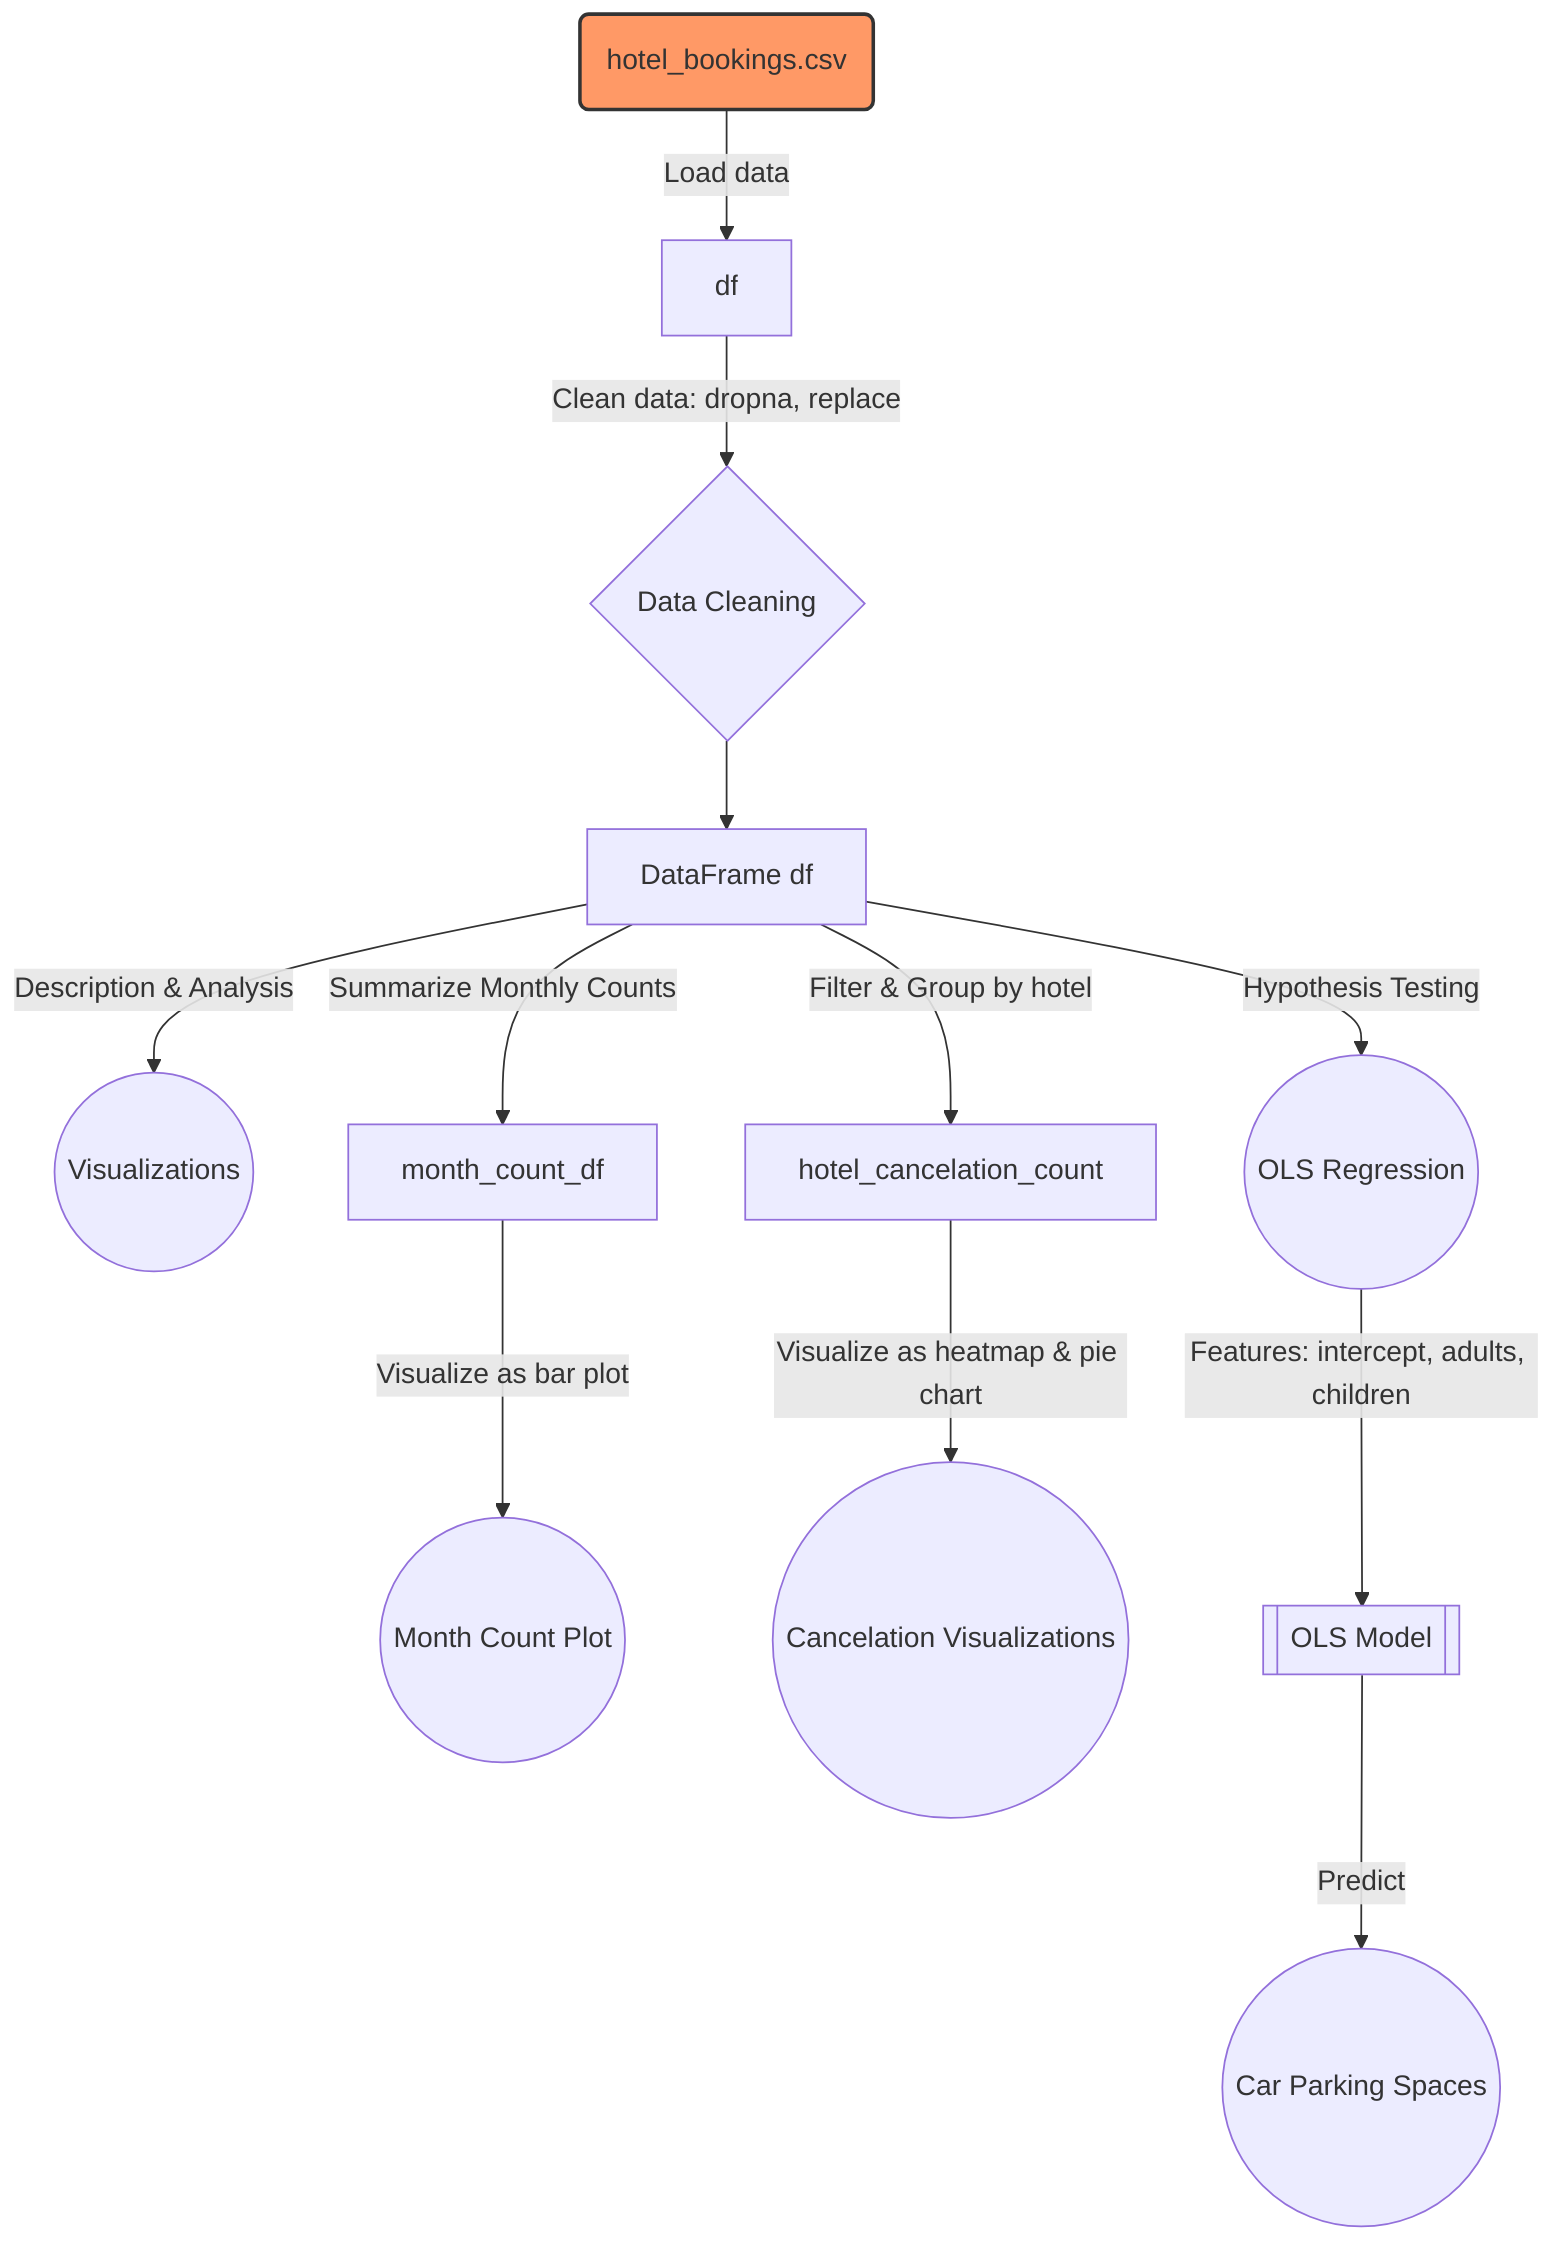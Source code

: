 flowchart TD
    %% Node for the CSV data source
    A(hotel_bookings.csv):::dataSource -->|Load data| B[df]
    
    %% Node for data cleaning process
    B -->|Clean data: dropna, replace| C{Data Cleaning}
    
    %% Node for processed DataFrame
    C --> D[DataFrame df]
    
    %% Analysis and visualization stages
    D -->|Description & Analysis| E((Visualizations))
    D -->|Hypothesis Testing| F((OLS Regression))
    
    %% Month count DataFrame creation and usage
    D -->|Summarize Monthly Counts| G[month_count_df]
    G -->|Visualize as bar plot| H((Month Count Plot))
    
    %% Hotel cancelation count DataFrame creation and usage
    D -->|Filter & Group by hotel| I[hotel_cancelation_count]
    I -->|Visualize as heatmap & pie chart| J((Cancelation Visualizations))
    
    %% OLS Regression Model
    F -->|Features: intercept, adults, children| K[[OLS Model]]
    K -->|Predict| L((Car Parking Spaces))

    classDef dataSource fill:#f96,stroke:#333,stroke-width:2px;